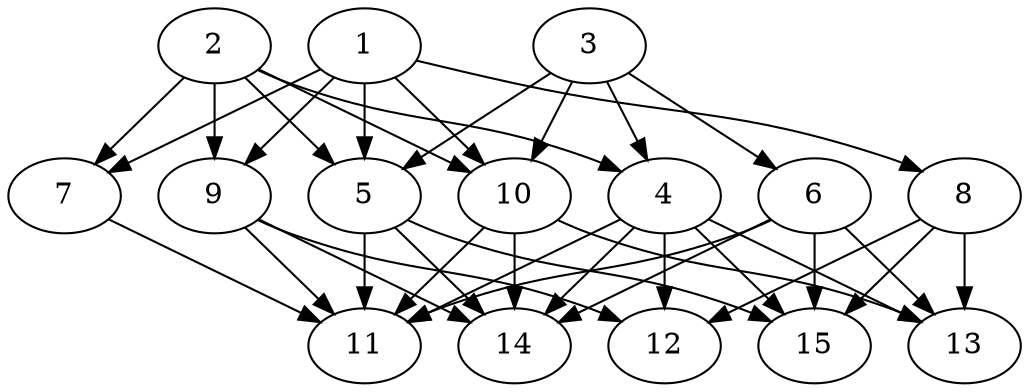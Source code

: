 // DAG automatically generated by daggen at Thu Oct  3 13:59:26 2019
// ./daggen --dot -n 15 --ccr 0.3 --fat 0.7 --regular 0.5 --density 0.9 --mindata 5242880 --maxdata 52428800 
digraph G {
  1 [size="170707627", alpha="0.02", expect_size="51212288"] 
  1 -> 5 [size ="51212288"]
  1 -> 7 [size ="51212288"]
  1 -> 8 [size ="51212288"]
  1 -> 9 [size ="51212288"]
  1 -> 10 [size ="51212288"]
  2 [size="34867200", alpha="0.06", expect_size="10460160"] 
  2 -> 4 [size ="10460160"]
  2 -> 5 [size ="10460160"]
  2 -> 7 [size ="10460160"]
  2 -> 9 [size ="10460160"]
  2 -> 10 [size ="10460160"]
  3 [size="133509120", alpha="0.03", expect_size="40052736"] 
  3 -> 4 [size ="40052736"]
  3 -> 5 [size ="40052736"]
  3 -> 6 [size ="40052736"]
  3 -> 10 [size ="40052736"]
  4 [size="64884053", alpha="0.04", expect_size="19465216"] 
  4 -> 11 [size ="19465216"]
  4 -> 12 [size ="19465216"]
  4 -> 13 [size ="19465216"]
  4 -> 14 [size ="19465216"]
  4 -> 15 [size ="19465216"]
  5 [size="53084160", alpha="0.19", expect_size="15925248"] 
  5 -> 11 [size ="15925248"]
  5 -> 14 [size ="15925248"]
  5 -> 15 [size ="15925248"]
  6 [size="143964160", alpha="0.10", expect_size="43189248"] 
  6 -> 11 [size ="43189248"]
  6 -> 13 [size ="43189248"]
  6 -> 14 [size ="43189248"]
  6 -> 15 [size ="43189248"]
  7 [size="144636587", alpha="0.06", expect_size="43390976"] 
  7 -> 11 [size ="43390976"]
  8 [size="136376320", alpha="0.12", expect_size="40912896"] 
  8 -> 12 [size ="40912896"]
  8 -> 13 [size ="40912896"]
  8 -> 15 [size ="40912896"]
  9 [size="109096960", alpha="0.10", expect_size="32729088"] 
  9 -> 11 [size ="32729088"]
  9 -> 12 [size ="32729088"]
  9 -> 14 [size ="32729088"]
  10 [size="117678080", alpha="0.06", expect_size="35303424"] 
  10 -> 11 [size ="35303424"]
  10 -> 13 [size ="35303424"]
  10 -> 14 [size ="35303424"]
  11 [size="91975680", alpha="0.08", expect_size="27592704"] 
  12 [size="106690560", alpha="0.17", expect_size="32007168"] 
  13 [size="156043947", alpha="0.09", expect_size="46813184"] 
  14 [size="20845227", alpha="0.03", expect_size="6253568"] 
  15 [size="50752853", alpha="0.18", expect_size="15225856"] 
}
